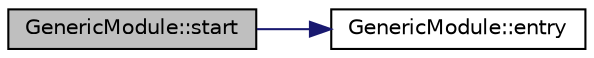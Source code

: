 digraph "GenericModule::start"
{
  edge [fontname="Helvetica",fontsize="10",labelfontname="Helvetica",labelfontsize="10"];
  node [fontname="Helvetica",fontsize="10",shape=record];
  rankdir="LR";
  Node8 [label="GenericModule::start",height=0.2,width=0.4,color="black", fillcolor="grey75", style="filled", fontcolor="black"];
  Node8 -> Node9 [color="midnightblue",fontsize="10",style="solid",fontname="Helvetica"];
  Node9 [label="GenericModule::entry",height=0.2,width=0.4,color="black", fillcolor="white", style="filled",URL="$class_generic_module.html#a3789bbdeff222e7320e262a622b52237",tooltip="Code to run when called by RTOS once per system tick (kperiod) "];
}
